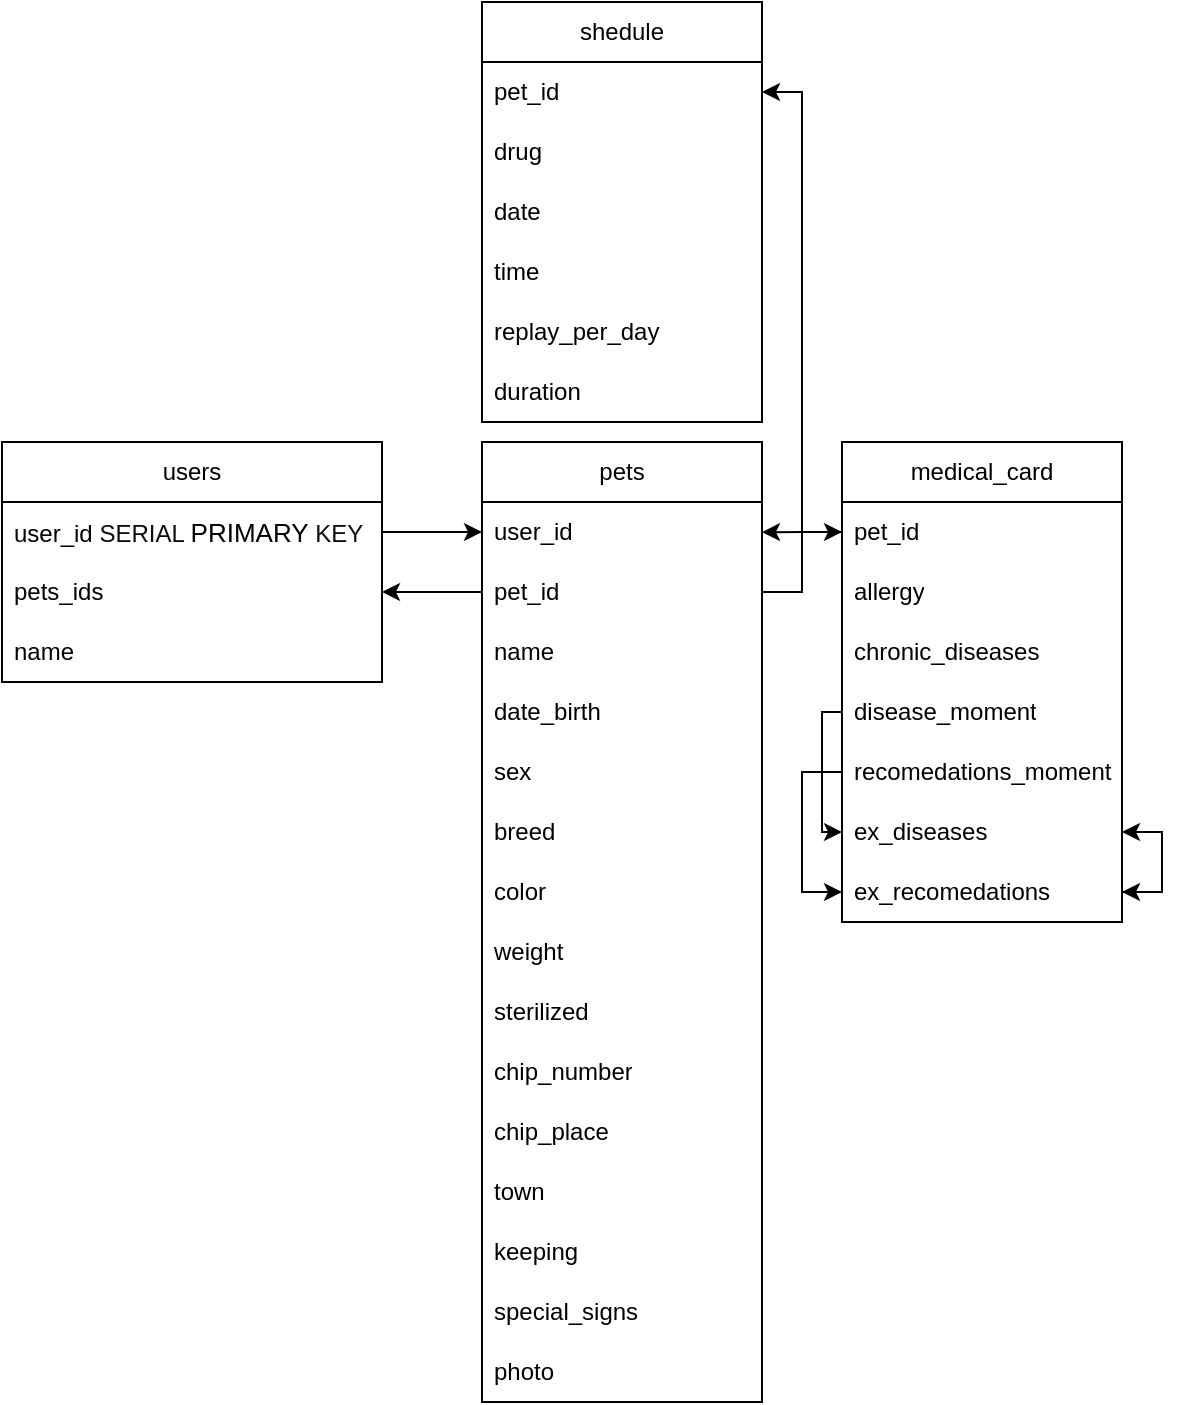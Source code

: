 <mxfile version="24.7.16">
  <diagram name="Страница — 1" id="2kLX4BQX8sCwUvxI8kL4">
    <mxGraphModel dx="1434" dy="783" grid="1" gridSize="10" guides="1" tooltips="1" connect="1" arrows="1" fold="1" page="1" pageScale="1" pageWidth="827" pageHeight="1169" math="0" shadow="0">
      <root>
        <mxCell id="0" />
        <mxCell id="1" parent="0" />
        <mxCell id="tRE23R7GTaDSRuDy--_Y-1" value="users" style="swimlane;fontStyle=0;childLayout=stackLayout;horizontal=1;startSize=30;horizontalStack=0;resizeParent=1;resizeParentMax=0;resizeLast=0;collapsible=1;marginBottom=0;whiteSpace=wrap;html=1;" vertex="1" parent="1">
          <mxGeometry x="20" y="220" width="190" height="120" as="geometry" />
        </mxCell>
        <mxCell id="tRE23R7GTaDSRuDy--_Y-2" value="user_id&amp;nbsp;&lt;span style=&quot;background-color: transparent; font-family: inherit; font-size: var(--_pr-code-fs); font-style: inherit; font-variant-ligatures: inherit; font-variant-caps: inherit; font-weight: inherit; white-space: inherit; color: rgb(12, 13, 14);&quot;&gt;SERIAL &lt;/span&gt;&lt;span style=&quot;background-color: transparent; font-family: inherit; font-style: inherit; font-variant-ligatures: inherit; font-variant-caps: inherit; font-weight: inherit; white-space: inherit; font-size: 13px;&quot;&gt;PRIMARY&lt;/span&gt;&lt;span style=&quot;background-color: transparent; font-family: inherit; font-size: var(--_pr-code-fs); font-style: inherit; font-variant-ligatures: inherit; font-variant-caps: inherit; font-weight: inherit; white-space: inherit; color: rgb(12, 13, 14);&quot;&gt;&amp;nbsp;KEY&lt;/span&gt;" style="text;strokeColor=none;fillColor=none;align=left;verticalAlign=middle;spacingLeft=4;spacingRight=4;overflow=hidden;points=[[0,0.5],[1,0.5]];portConstraint=eastwest;rotatable=0;whiteSpace=wrap;html=1;" vertex="1" parent="tRE23R7GTaDSRuDy--_Y-1">
          <mxGeometry y="30" width="190" height="30" as="geometry" />
        </mxCell>
        <mxCell id="tRE23R7GTaDSRuDy--_Y-3" value="pets_ids" style="text;strokeColor=none;fillColor=none;align=left;verticalAlign=middle;spacingLeft=4;spacingRight=4;overflow=hidden;points=[[0,0.5],[1,0.5]];portConstraint=eastwest;rotatable=0;whiteSpace=wrap;html=1;" vertex="1" parent="tRE23R7GTaDSRuDy--_Y-1">
          <mxGeometry y="60" width="190" height="30" as="geometry" />
        </mxCell>
        <mxCell id="tRE23R7GTaDSRuDy--_Y-4" value="name" style="text;strokeColor=none;fillColor=none;align=left;verticalAlign=middle;spacingLeft=4;spacingRight=4;overflow=hidden;points=[[0,0.5],[1,0.5]];portConstraint=eastwest;rotatable=0;whiteSpace=wrap;html=1;" vertex="1" parent="tRE23R7GTaDSRuDy--_Y-1">
          <mxGeometry y="90" width="190" height="30" as="geometry" />
        </mxCell>
        <mxCell id="tRE23R7GTaDSRuDy--_Y-5" value="pets" style="swimlane;fontStyle=0;childLayout=stackLayout;horizontal=1;startSize=30;horizontalStack=0;resizeParent=1;resizeParentMax=0;resizeLast=0;collapsible=1;marginBottom=0;whiteSpace=wrap;html=1;swimlaneFillColor=default;" vertex="1" parent="1">
          <mxGeometry x="260" y="220" width="140" height="480" as="geometry">
            <mxRectangle x="274" y="220" width="60" height="30" as="alternateBounds" />
          </mxGeometry>
        </mxCell>
        <mxCell id="tRE23R7GTaDSRuDy--_Y-54" value="user_id" style="text;strokeColor=none;fillColor=none;align=left;verticalAlign=middle;spacingLeft=4;spacingRight=4;overflow=hidden;points=[[0,0.5],[1,0.5]];portConstraint=eastwest;rotatable=0;whiteSpace=wrap;html=1;" vertex="1" parent="tRE23R7GTaDSRuDy--_Y-5">
          <mxGeometry y="30" width="140" height="30" as="geometry" />
        </mxCell>
        <mxCell id="tRE23R7GTaDSRuDy--_Y-6" value="pet_id" style="text;strokeColor=none;fillColor=none;align=left;verticalAlign=middle;spacingLeft=4;spacingRight=4;overflow=hidden;points=[[0,0.5],[1,0.5]];portConstraint=eastwest;rotatable=0;whiteSpace=wrap;html=1;" vertex="1" parent="tRE23R7GTaDSRuDy--_Y-5">
          <mxGeometry y="60" width="140" height="30" as="geometry" />
        </mxCell>
        <mxCell id="tRE23R7GTaDSRuDy--_Y-7" value="name" style="text;strokeColor=none;fillColor=none;align=left;verticalAlign=middle;spacingLeft=4;spacingRight=4;overflow=hidden;points=[[0,0.5],[1,0.5]];portConstraint=eastwest;rotatable=0;whiteSpace=wrap;html=1;" vertex="1" parent="tRE23R7GTaDSRuDy--_Y-5">
          <mxGeometry y="90" width="140" height="30" as="geometry" />
        </mxCell>
        <mxCell id="tRE23R7GTaDSRuDy--_Y-21" value="date_birth" style="text;strokeColor=none;fillColor=none;align=left;verticalAlign=middle;spacingLeft=4;spacingRight=4;overflow=hidden;points=[[0,0.5],[1,0.5]];portConstraint=eastwest;rotatable=0;whiteSpace=wrap;html=1;" vertex="1" parent="tRE23R7GTaDSRuDy--_Y-5">
          <mxGeometry y="120" width="140" height="30" as="geometry" />
        </mxCell>
        <mxCell id="tRE23R7GTaDSRuDy--_Y-20" value="sex" style="text;strokeColor=none;fillColor=none;align=left;verticalAlign=middle;spacingLeft=4;spacingRight=4;overflow=hidden;points=[[0,0.5],[1,0.5]];portConstraint=eastwest;rotatable=0;whiteSpace=wrap;html=1;" vertex="1" parent="tRE23R7GTaDSRuDy--_Y-5">
          <mxGeometry y="150" width="140" height="30" as="geometry" />
        </mxCell>
        <mxCell id="tRE23R7GTaDSRuDy--_Y-8" value="breed" style="text;strokeColor=none;fillColor=none;align=left;verticalAlign=middle;spacingLeft=4;spacingRight=4;overflow=hidden;points=[[0,0.5],[1,0.5]];portConstraint=eastwest;rotatable=0;whiteSpace=wrap;html=1;" vertex="1" parent="tRE23R7GTaDSRuDy--_Y-5">
          <mxGeometry y="180" width="140" height="30" as="geometry" />
        </mxCell>
        <mxCell id="tRE23R7GTaDSRuDy--_Y-22" value="color" style="text;strokeColor=none;fillColor=none;align=left;verticalAlign=middle;spacingLeft=4;spacingRight=4;overflow=hidden;points=[[0,0.5],[1,0.5]];portConstraint=eastwest;rotatable=0;whiteSpace=wrap;html=1;" vertex="1" parent="tRE23R7GTaDSRuDy--_Y-5">
          <mxGeometry y="210" width="140" height="30" as="geometry" />
        </mxCell>
        <mxCell id="tRE23R7GTaDSRuDy--_Y-23" value="weight" style="text;strokeColor=none;fillColor=none;align=left;verticalAlign=middle;spacingLeft=4;spacingRight=4;overflow=hidden;points=[[0,0.5],[1,0.5]];portConstraint=eastwest;rotatable=0;whiteSpace=wrap;html=1;" vertex="1" parent="tRE23R7GTaDSRuDy--_Y-5">
          <mxGeometry y="240" width="140" height="30" as="geometry" />
        </mxCell>
        <mxCell id="tRE23R7GTaDSRuDy--_Y-24" value="sterilized" style="text;strokeColor=none;fillColor=none;align=left;verticalAlign=middle;spacingLeft=4;spacingRight=4;overflow=hidden;points=[[0,0.5],[1,0.5]];portConstraint=eastwest;rotatable=0;whiteSpace=wrap;html=1;" vertex="1" parent="tRE23R7GTaDSRuDy--_Y-5">
          <mxGeometry y="270" width="140" height="30" as="geometry" />
        </mxCell>
        <mxCell id="tRE23R7GTaDSRuDy--_Y-26" value="chip_number" style="text;strokeColor=none;fillColor=none;align=left;verticalAlign=middle;spacingLeft=4;spacingRight=4;overflow=hidden;points=[[0,0.5],[1,0.5]];portConstraint=eastwest;rotatable=0;whiteSpace=wrap;html=1;" vertex="1" parent="tRE23R7GTaDSRuDy--_Y-5">
          <mxGeometry y="300" width="140" height="30" as="geometry" />
        </mxCell>
        <mxCell id="tRE23R7GTaDSRuDy--_Y-25" value="chip_place" style="text;strokeColor=none;fillColor=none;align=left;verticalAlign=middle;spacingLeft=4;spacingRight=4;overflow=hidden;points=[[0,0.5],[1,0.5]];portConstraint=eastwest;rotatable=0;whiteSpace=wrap;html=1;" vertex="1" parent="tRE23R7GTaDSRuDy--_Y-5">
          <mxGeometry y="330" width="140" height="30" as="geometry" />
        </mxCell>
        <mxCell id="tRE23R7GTaDSRuDy--_Y-27" value="town" style="text;strokeColor=none;fillColor=none;align=left;verticalAlign=middle;spacingLeft=4;spacingRight=4;overflow=hidden;points=[[0,0.5],[1,0.5]];portConstraint=eastwest;rotatable=0;whiteSpace=wrap;html=1;" vertex="1" parent="tRE23R7GTaDSRuDy--_Y-5">
          <mxGeometry y="360" width="140" height="30" as="geometry" />
        </mxCell>
        <mxCell id="tRE23R7GTaDSRuDy--_Y-29" value="keeping" style="text;strokeColor=none;fillColor=none;align=left;verticalAlign=middle;spacingLeft=4;spacingRight=4;overflow=hidden;points=[[0,0.5],[1,0.5]];portConstraint=eastwest;rotatable=0;whiteSpace=wrap;html=1;" vertex="1" parent="tRE23R7GTaDSRuDy--_Y-5">
          <mxGeometry y="390" width="140" height="30" as="geometry" />
        </mxCell>
        <mxCell id="tRE23R7GTaDSRuDy--_Y-28" value="special_signs" style="text;strokeColor=none;fillColor=none;align=left;verticalAlign=middle;spacingLeft=4;spacingRight=4;overflow=hidden;points=[[0,0.5],[1,0.5]];portConstraint=eastwest;rotatable=0;whiteSpace=wrap;html=1;" vertex="1" parent="tRE23R7GTaDSRuDy--_Y-5">
          <mxGeometry y="420" width="140" height="30" as="geometry" />
        </mxCell>
        <mxCell id="tRE23R7GTaDSRuDy--_Y-30" value="photo" style="text;strokeColor=none;fillColor=none;align=left;verticalAlign=middle;spacingLeft=4;spacingRight=4;overflow=hidden;points=[[0,0.5],[1,0.5]];portConstraint=eastwest;rotatable=0;whiteSpace=wrap;html=1;" vertex="1" parent="tRE23R7GTaDSRuDy--_Y-5">
          <mxGeometry y="450" width="140" height="30" as="geometry" />
        </mxCell>
        <mxCell id="tRE23R7GTaDSRuDy--_Y-9" value="medical_card" style="swimlane;fontStyle=0;childLayout=stackLayout;horizontal=1;startSize=30;horizontalStack=0;resizeParent=1;resizeParentMax=0;resizeLast=0;collapsible=1;marginBottom=0;whiteSpace=wrap;html=1;" vertex="1" parent="1">
          <mxGeometry x="440" y="220" width="140" height="240" as="geometry" />
        </mxCell>
        <mxCell id="tRE23R7GTaDSRuDy--_Y-33" style="edgeStyle=orthogonalEdgeStyle;rounded=0;orthogonalLoop=1;jettySize=auto;html=1;exitX=0;exitY=0.5;exitDx=0;exitDy=0;" edge="1" parent="tRE23R7GTaDSRuDy--_Y-9" source="tRE23R7GTaDSRuDy--_Y-10">
          <mxGeometry relative="1" as="geometry">
            <mxPoint x="-40" y="45.095" as="targetPoint" />
          </mxGeometry>
        </mxCell>
        <mxCell id="tRE23R7GTaDSRuDy--_Y-10" value="pet_id" style="text;strokeColor=none;fillColor=none;align=left;verticalAlign=middle;spacingLeft=4;spacingRight=4;overflow=hidden;points=[[0,0.5],[1,0.5]];portConstraint=eastwest;rotatable=0;whiteSpace=wrap;html=1;" vertex="1" parent="tRE23R7GTaDSRuDy--_Y-9">
          <mxGeometry y="30" width="140" height="30" as="geometry" />
        </mxCell>
        <mxCell id="tRE23R7GTaDSRuDy--_Y-39" value="allergy" style="text;strokeColor=none;fillColor=none;align=left;verticalAlign=middle;spacingLeft=4;spacingRight=4;overflow=hidden;points=[[0,0.5],[1,0.5]];portConstraint=eastwest;rotatable=0;whiteSpace=wrap;html=1;" vertex="1" parent="tRE23R7GTaDSRuDy--_Y-9">
          <mxGeometry y="60" width="140" height="30" as="geometry" />
        </mxCell>
        <mxCell id="tRE23R7GTaDSRuDy--_Y-31" value="chronic_diseases" style="text;strokeColor=none;fillColor=none;align=left;verticalAlign=middle;spacingLeft=4;spacingRight=4;overflow=hidden;points=[[0,0.5],[1,0.5]];portConstraint=eastwest;rotatable=0;whiteSpace=wrap;html=1;" vertex="1" parent="tRE23R7GTaDSRuDy--_Y-9">
          <mxGeometry y="90" width="140" height="30" as="geometry" />
        </mxCell>
        <mxCell id="tRE23R7GTaDSRuDy--_Y-44" style="edgeStyle=orthogonalEdgeStyle;rounded=0;orthogonalLoop=1;jettySize=auto;html=1;entryX=0;entryY=0.5;entryDx=0;entryDy=0;" edge="1" parent="tRE23R7GTaDSRuDy--_Y-9" source="tRE23R7GTaDSRuDy--_Y-11" target="tRE23R7GTaDSRuDy--_Y-12">
          <mxGeometry relative="1" as="geometry">
            <Array as="points">
              <mxPoint x="-10" y="135" />
              <mxPoint x="-10" y="195" />
            </Array>
          </mxGeometry>
        </mxCell>
        <mxCell id="tRE23R7GTaDSRuDy--_Y-11" value="disease_moment" style="text;strokeColor=none;fillColor=none;align=left;verticalAlign=middle;spacingLeft=4;spacingRight=4;overflow=hidden;points=[[0,0.5],[1,0.5]];portConstraint=eastwest;rotatable=0;whiteSpace=wrap;html=1;" vertex="1" parent="tRE23R7GTaDSRuDy--_Y-9">
          <mxGeometry y="120" width="140" height="30" as="geometry" />
        </mxCell>
        <mxCell id="tRE23R7GTaDSRuDy--_Y-46" style="edgeStyle=orthogonalEdgeStyle;rounded=0;orthogonalLoop=1;jettySize=auto;html=1;exitX=0;exitY=0.5;exitDx=0;exitDy=0;entryX=0;entryY=0.5;entryDx=0;entryDy=0;" edge="1" parent="tRE23R7GTaDSRuDy--_Y-9" source="tRE23R7GTaDSRuDy--_Y-38" target="tRE23R7GTaDSRuDy--_Y-40">
          <mxGeometry relative="1" as="geometry">
            <Array as="points">
              <mxPoint x="-20" y="165" />
              <mxPoint x="-20" y="225" />
            </Array>
          </mxGeometry>
        </mxCell>
        <mxCell id="tRE23R7GTaDSRuDy--_Y-38" value="recomedations_moment" style="text;strokeColor=none;fillColor=none;align=left;verticalAlign=middle;spacingLeft=4;spacingRight=4;overflow=hidden;points=[[0,0.5],[1,0.5]];portConstraint=eastwest;rotatable=0;whiteSpace=wrap;html=1;" vertex="1" parent="tRE23R7GTaDSRuDy--_Y-9">
          <mxGeometry y="150" width="140" height="30" as="geometry" />
        </mxCell>
        <mxCell id="tRE23R7GTaDSRuDy--_Y-47" style="edgeStyle=orthogonalEdgeStyle;rounded=0;orthogonalLoop=1;jettySize=auto;html=1;exitX=1;exitY=0.5;exitDx=0;exitDy=0;entryX=1;entryY=0.5;entryDx=0;entryDy=0;" edge="1" parent="tRE23R7GTaDSRuDy--_Y-9" source="tRE23R7GTaDSRuDy--_Y-12" target="tRE23R7GTaDSRuDy--_Y-40">
          <mxGeometry relative="1" as="geometry">
            <Array as="points">
              <mxPoint x="160" y="195" />
              <mxPoint x="160" y="225" />
            </Array>
          </mxGeometry>
        </mxCell>
        <mxCell id="tRE23R7GTaDSRuDy--_Y-12" value="ex_diseases" style="text;strokeColor=none;fillColor=none;align=left;verticalAlign=middle;spacingLeft=4;spacingRight=4;overflow=hidden;points=[[0,0.5],[1,0.5]];portConstraint=eastwest;rotatable=0;whiteSpace=wrap;html=1;" vertex="1" parent="tRE23R7GTaDSRuDy--_Y-9">
          <mxGeometry y="180" width="140" height="30" as="geometry" />
        </mxCell>
        <mxCell id="tRE23R7GTaDSRuDy--_Y-48" style="edgeStyle=orthogonalEdgeStyle;rounded=0;orthogonalLoop=1;jettySize=auto;html=1;exitX=1;exitY=0.5;exitDx=0;exitDy=0;entryX=1;entryY=0.5;entryDx=0;entryDy=0;" edge="1" parent="tRE23R7GTaDSRuDy--_Y-9" source="tRE23R7GTaDSRuDy--_Y-40" target="tRE23R7GTaDSRuDy--_Y-12">
          <mxGeometry relative="1" as="geometry">
            <Array as="points">
              <mxPoint x="160" y="225" />
              <mxPoint x="160" y="195" />
            </Array>
          </mxGeometry>
        </mxCell>
        <mxCell id="tRE23R7GTaDSRuDy--_Y-40" value="ex_recomedations" style="text;strokeColor=none;fillColor=none;align=left;verticalAlign=middle;spacingLeft=4;spacingRight=4;overflow=hidden;points=[[0,0.5],[1,0.5]];portConstraint=eastwest;rotatable=0;whiteSpace=wrap;html=1;" vertex="1" parent="tRE23R7GTaDSRuDy--_Y-9">
          <mxGeometry y="210" width="140" height="30" as="geometry" />
        </mxCell>
        <mxCell id="tRE23R7GTaDSRuDy--_Y-13" value="shedule" style="swimlane;fontStyle=0;childLayout=stackLayout;horizontal=1;startSize=30;horizontalStack=0;resizeParent=1;resizeParentMax=0;resizeLast=0;collapsible=1;marginBottom=0;whiteSpace=wrap;html=1;" vertex="1" parent="1">
          <mxGeometry x="260" width="140" height="210" as="geometry" />
        </mxCell>
        <mxCell id="tRE23R7GTaDSRuDy--_Y-14" value="pet_id" style="text;strokeColor=none;fillColor=none;align=left;verticalAlign=middle;spacingLeft=4;spacingRight=4;overflow=hidden;points=[[0,0.5],[1,0.5]];portConstraint=eastwest;rotatable=0;whiteSpace=wrap;html=1;" vertex="1" parent="tRE23R7GTaDSRuDy--_Y-13">
          <mxGeometry y="30" width="140" height="30" as="geometry" />
        </mxCell>
        <mxCell id="tRE23R7GTaDSRuDy--_Y-50" value="drug" style="text;strokeColor=none;fillColor=none;align=left;verticalAlign=middle;spacingLeft=4;spacingRight=4;overflow=hidden;points=[[0,0.5],[1,0.5]];portConstraint=eastwest;rotatable=0;whiteSpace=wrap;html=1;" vertex="1" parent="tRE23R7GTaDSRuDy--_Y-13">
          <mxGeometry y="60" width="140" height="30" as="geometry" />
        </mxCell>
        <mxCell id="tRE23R7GTaDSRuDy--_Y-15" value="date" style="text;strokeColor=none;fillColor=none;align=left;verticalAlign=middle;spacingLeft=4;spacingRight=4;overflow=hidden;points=[[0,0.5],[1,0.5]];portConstraint=eastwest;rotatable=0;whiteSpace=wrap;html=1;" vertex="1" parent="tRE23R7GTaDSRuDy--_Y-13">
          <mxGeometry y="90" width="140" height="30" as="geometry" />
        </mxCell>
        <mxCell id="tRE23R7GTaDSRuDy--_Y-51" value="time" style="text;strokeColor=none;fillColor=none;align=left;verticalAlign=middle;spacingLeft=4;spacingRight=4;overflow=hidden;points=[[0,0.5],[1,0.5]];portConstraint=eastwest;rotatable=0;whiteSpace=wrap;html=1;" vertex="1" parent="tRE23R7GTaDSRuDy--_Y-13">
          <mxGeometry y="120" width="140" height="30" as="geometry" />
        </mxCell>
        <mxCell id="tRE23R7GTaDSRuDy--_Y-52" value="replay_per_day" style="text;strokeColor=none;fillColor=none;align=left;verticalAlign=middle;spacingLeft=4;spacingRight=4;overflow=hidden;points=[[0,0.5],[1,0.5]];portConstraint=eastwest;rotatable=0;whiteSpace=wrap;html=1;" vertex="1" parent="tRE23R7GTaDSRuDy--_Y-13">
          <mxGeometry y="150" width="140" height="30" as="geometry" />
        </mxCell>
        <mxCell id="tRE23R7GTaDSRuDy--_Y-16" value="duration" style="text;strokeColor=none;fillColor=none;align=left;verticalAlign=middle;spacingLeft=4;spacingRight=4;overflow=hidden;points=[[0,0.5],[1,0.5]];portConstraint=eastwest;rotatable=0;whiteSpace=wrap;html=1;" vertex="1" parent="tRE23R7GTaDSRuDy--_Y-13">
          <mxGeometry y="180" width="140" height="30" as="geometry" />
        </mxCell>
        <mxCell id="tRE23R7GTaDSRuDy--_Y-34" style="edgeStyle=orthogonalEdgeStyle;rounded=0;orthogonalLoop=1;jettySize=auto;html=1;exitX=1;exitY=0.5;exitDx=0;exitDy=0;entryX=0;entryY=0.5;entryDx=0;entryDy=0;" edge="1" parent="1" source="tRE23R7GTaDSRuDy--_Y-6" target="tRE23R7GTaDSRuDy--_Y-10">
          <mxGeometry relative="1" as="geometry" />
        </mxCell>
        <mxCell id="tRE23R7GTaDSRuDy--_Y-49" style="edgeStyle=orthogonalEdgeStyle;rounded=0;orthogonalLoop=1;jettySize=auto;html=1;exitX=1;exitY=0.5;exitDx=0;exitDy=0;entryX=1;entryY=0.5;entryDx=0;entryDy=0;" edge="1" parent="1" source="tRE23R7GTaDSRuDy--_Y-6" target="tRE23R7GTaDSRuDy--_Y-14">
          <mxGeometry relative="1" as="geometry" />
        </mxCell>
        <mxCell id="tRE23R7GTaDSRuDy--_Y-53" style="edgeStyle=orthogonalEdgeStyle;rounded=0;orthogonalLoop=1;jettySize=auto;html=1;exitX=0;exitY=0.5;exitDx=0;exitDy=0;entryX=1;entryY=0.5;entryDx=0;entryDy=0;" edge="1" parent="1" source="tRE23R7GTaDSRuDy--_Y-6" target="tRE23R7GTaDSRuDy--_Y-3">
          <mxGeometry relative="1" as="geometry" />
        </mxCell>
        <mxCell id="tRE23R7GTaDSRuDy--_Y-55" style="edgeStyle=orthogonalEdgeStyle;rounded=0;orthogonalLoop=1;jettySize=auto;html=1;exitX=1;exitY=0.5;exitDx=0;exitDy=0;entryX=0;entryY=0.5;entryDx=0;entryDy=0;" edge="1" parent="1" source="tRE23R7GTaDSRuDy--_Y-2" target="tRE23R7GTaDSRuDy--_Y-54">
          <mxGeometry relative="1" as="geometry" />
        </mxCell>
      </root>
    </mxGraphModel>
  </diagram>
</mxfile>

